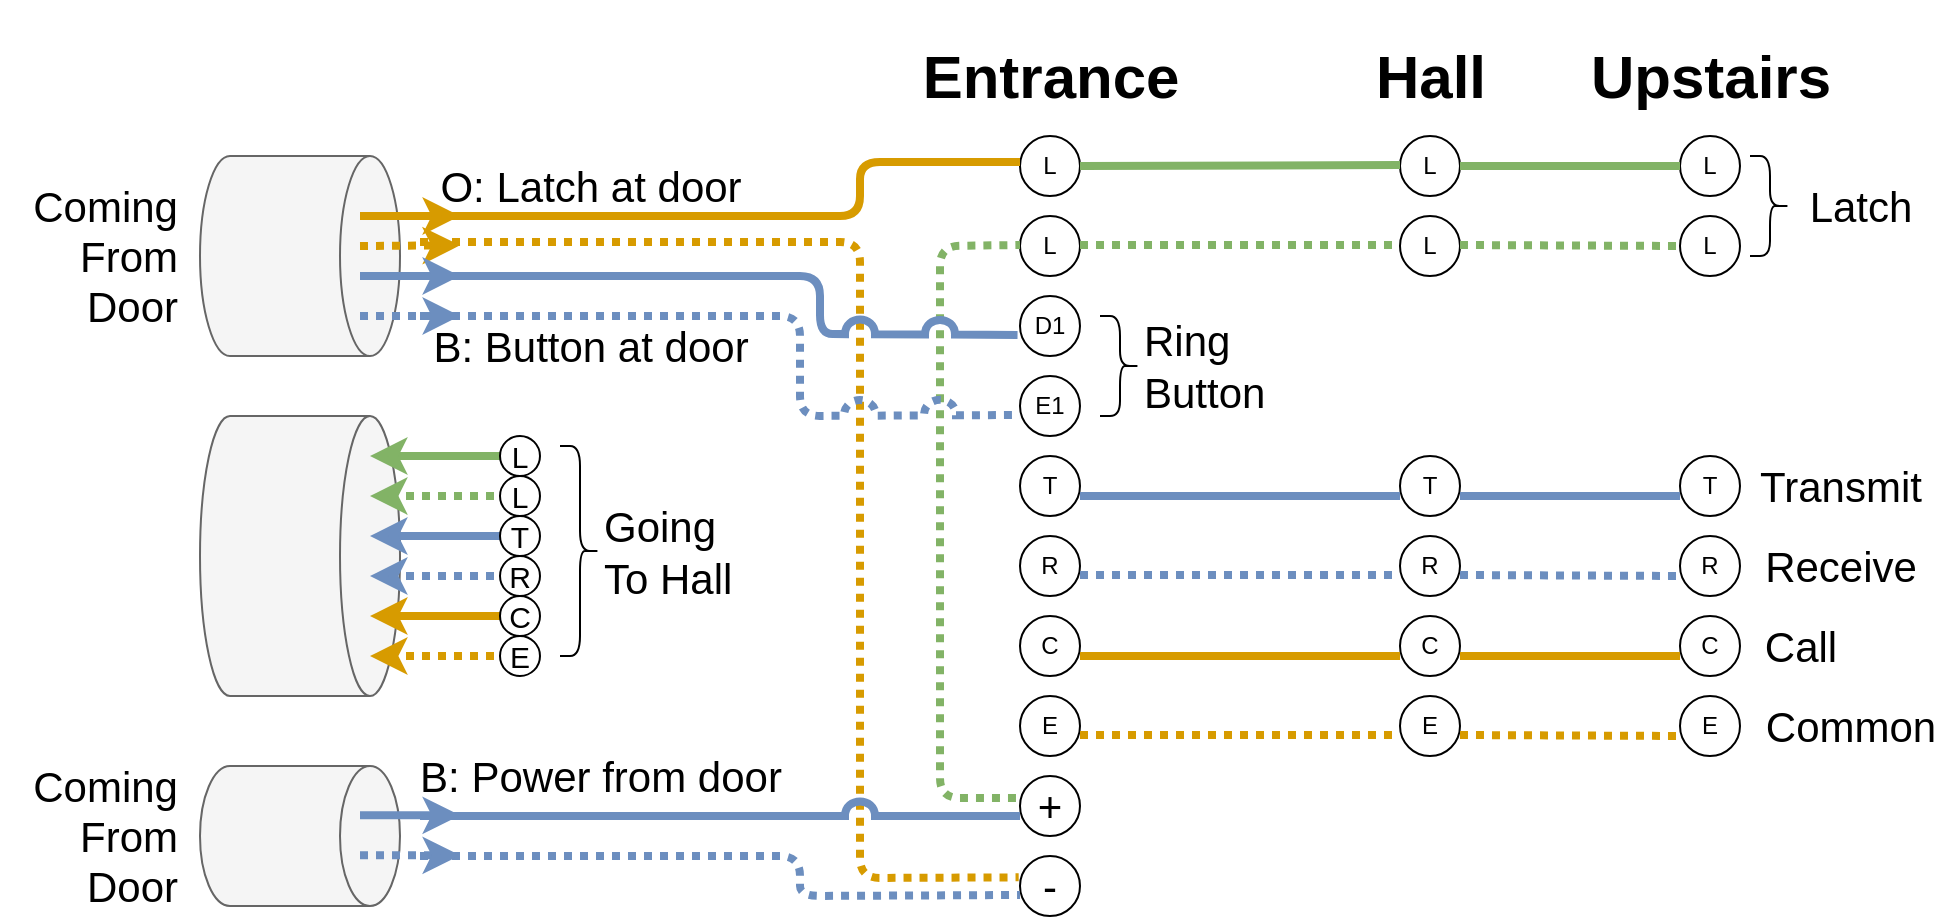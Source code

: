 <mxfile version="14.9.5" type="github"><diagram id="mevbgXNHQtVr0g6JCBwh" name="Page-1"><mxGraphModel dx="1882" dy="1156" grid="1" gridSize="10" guides="1" tooltips="1" connect="1" arrows="1" fold="1" page="1" pageScale="1" pageWidth="1100" pageHeight="850" math="0" shadow="0"><root><mxCell id="0"/><mxCell id="1" parent="0"/><mxCell id="lYOAuzun8_gtBeVRR_O9-1" value="L" style="ellipse;whiteSpace=wrap;html=1;" vertex="1" parent="1"><mxGeometry x="570" y="290" width="30" height="30" as="geometry"/></mxCell><mxCell id="lYOAuzun8_gtBeVRR_O9-2" value="L" style="ellipse;whiteSpace=wrap;html=1;" vertex="1" parent="1"><mxGeometry x="570" y="330" width="30" height="30" as="geometry"/></mxCell><mxCell id="lYOAuzun8_gtBeVRR_O9-3" value="D1" style="ellipse;whiteSpace=wrap;html=1;" vertex="1" parent="1"><mxGeometry x="570" y="370" width="30" height="30" as="geometry"/></mxCell><mxCell id="lYOAuzun8_gtBeVRR_O9-4" value="E1" style="ellipse;whiteSpace=wrap;html=1;" vertex="1" parent="1"><mxGeometry x="570" y="410" width="30" height="30" as="geometry"/></mxCell><mxCell id="lYOAuzun8_gtBeVRR_O9-5" value="T" style="ellipse;whiteSpace=wrap;html=1;" vertex="1" parent="1"><mxGeometry x="570" y="450" width="30" height="30" as="geometry"/></mxCell><mxCell id="lYOAuzun8_gtBeVRR_O9-6" value="R" style="ellipse;whiteSpace=wrap;html=1;" vertex="1" parent="1"><mxGeometry x="570" y="490" width="30" height="30" as="geometry"/></mxCell><mxCell id="lYOAuzun8_gtBeVRR_O9-7" value="C" style="ellipse;whiteSpace=wrap;html=1;" vertex="1" parent="1"><mxGeometry x="570" y="530" width="30" height="30" as="geometry"/></mxCell><mxCell id="lYOAuzun8_gtBeVRR_O9-8" value="E" style="ellipse;whiteSpace=wrap;html=1;" vertex="1" parent="1"><mxGeometry x="570" y="570" width="30" height="30" as="geometry"/></mxCell><mxCell id="lYOAuzun8_gtBeVRR_O9-9" value="+" style="ellipse;whiteSpace=wrap;html=1;fontSize=21;" vertex="1" parent="1"><mxGeometry x="570" y="610" width="30" height="30" as="geometry"/></mxCell><mxCell id="lYOAuzun8_gtBeVRR_O9-11" value="-" style="ellipse;whiteSpace=wrap;html=1;fontSize=21;" vertex="1" parent="1"><mxGeometry x="570" y="650" width="30" height="30" as="geometry"/></mxCell><mxCell id="lYOAuzun8_gtBeVRR_O9-12" value="L" style="ellipse;whiteSpace=wrap;html=1;" vertex="1" parent="1"><mxGeometry x="760" y="290" width="30" height="30" as="geometry"/></mxCell><mxCell id="lYOAuzun8_gtBeVRR_O9-13" value="L" style="ellipse;whiteSpace=wrap;html=1;" vertex="1" parent="1"><mxGeometry x="760" y="330" width="30" height="30" as="geometry"/></mxCell><mxCell id="lYOAuzun8_gtBeVRR_O9-16" value="T" style="ellipse;whiteSpace=wrap;html=1;" vertex="1" parent="1"><mxGeometry x="760" y="450" width="30" height="30" as="geometry"/></mxCell><mxCell id="lYOAuzun8_gtBeVRR_O9-17" value="R" style="ellipse;whiteSpace=wrap;html=1;" vertex="1" parent="1"><mxGeometry x="760" y="490" width="30" height="30" as="geometry"/></mxCell><mxCell id="lYOAuzun8_gtBeVRR_O9-18" value="C" style="ellipse;whiteSpace=wrap;html=1;" vertex="1" parent="1"><mxGeometry x="760" y="530" width="30" height="30" as="geometry"/></mxCell><mxCell id="lYOAuzun8_gtBeVRR_O9-19" value="E" style="ellipse;whiteSpace=wrap;html=1;" vertex="1" parent="1"><mxGeometry x="760" y="570" width="30" height="30" as="geometry"/></mxCell><mxCell id="lYOAuzun8_gtBeVRR_O9-20" value="L" style="ellipse;whiteSpace=wrap;html=1;" vertex="1" parent="1"><mxGeometry x="900" y="290" width="30" height="30" as="geometry"/></mxCell><mxCell id="lYOAuzun8_gtBeVRR_O9-21" value="L" style="ellipse;whiteSpace=wrap;html=1;" vertex="1" parent="1"><mxGeometry x="900" y="330" width="30" height="30" as="geometry"/></mxCell><mxCell id="lYOAuzun8_gtBeVRR_O9-24" value="T" style="ellipse;whiteSpace=wrap;html=1;" vertex="1" parent="1"><mxGeometry x="900" y="450" width="30" height="30" as="geometry"/></mxCell><mxCell id="lYOAuzun8_gtBeVRR_O9-25" value="R" style="ellipse;whiteSpace=wrap;html=1;" vertex="1" parent="1"><mxGeometry x="900" y="490" width="30" height="30" as="geometry"/></mxCell><mxCell id="lYOAuzun8_gtBeVRR_O9-26" value="C" style="ellipse;whiteSpace=wrap;html=1;" vertex="1" parent="1"><mxGeometry x="900" y="530" width="30" height="30" as="geometry"/></mxCell><mxCell id="lYOAuzun8_gtBeVRR_O9-27" value="E" style="ellipse;whiteSpace=wrap;html=1;" vertex="1" parent="1"><mxGeometry x="900" y="570" width="30" height="30" as="geometry"/></mxCell><mxCell id="lYOAuzun8_gtBeVRR_O9-28" value="" style="endArrow=none;html=1;fontSize=21;exitX=1;exitY=0.5;exitDx=0;exitDy=0;fillColor=#d5e8d4;strokeColor=#82b366;strokeWidth=4;" edge="1" parent="1" source="lYOAuzun8_gtBeVRR_O9-12"><mxGeometry width="50" height="50" relative="1" as="geometry"><mxPoint x="790" y="630" as="sourcePoint"/><mxPoint x="900" y="305" as="targetPoint"/></mxGeometry></mxCell><mxCell id="lYOAuzun8_gtBeVRR_O9-29" value="" style="endArrow=none;html=1;fontSize=21;entryX=0;entryY=0.5;entryDx=0;entryDy=0;fillColor=#d5e8d4;strokeColor=#82b366;strokeWidth=4;exitX=1;exitY=0.5;exitDx=0;exitDy=0;" edge="1" parent="1" source="lYOAuzun8_gtBeVRR_O9-1"><mxGeometry width="50" height="50" relative="1" as="geometry"><mxPoint x="610" y="305" as="sourcePoint"/><mxPoint x="760" y="304.5" as="targetPoint"/></mxGeometry></mxCell><mxCell id="lYOAuzun8_gtBeVRR_O9-30" value="" style="endArrow=none;html=1;fontSize=21;exitX=1;exitY=0.5;exitDx=0;exitDy=0;fillColor=#d5e8d4;strokeColor=#82b366;strokeWidth=4;dashed=1;dashPattern=1 1;" edge="1" parent="1"><mxGeometry width="50" height="50" relative="1" as="geometry"><mxPoint x="790" y="344.5" as="sourcePoint"/><mxPoint x="900" y="345" as="targetPoint"/></mxGeometry></mxCell><mxCell id="lYOAuzun8_gtBeVRR_O9-31" value="" style="endArrow=none;html=1;fontSize=21;entryX=0;entryY=0.5;entryDx=0;entryDy=0;exitX=1;exitY=0.5;exitDx=0;exitDy=0;fillColor=#d5e8d4;strokeColor=#82b366;strokeWidth=4;dashed=1;dashPattern=1 1;" edge="1" parent="1"><mxGeometry width="50" height="50" relative="1" as="geometry"><mxPoint x="600" y="344.5" as="sourcePoint"/><mxPoint x="760" y="344.5" as="targetPoint"/></mxGeometry></mxCell><mxCell id="lYOAuzun8_gtBeVRR_O9-32" value="" style="endArrow=none;html=1;fontSize=21;exitX=1;exitY=0.5;exitDx=0;exitDy=0;fillColor=#dae8fc;strokeColor=#6c8ebf;strokeWidth=4;" edge="1" parent="1"><mxGeometry width="50" height="50" relative="1" as="geometry"><mxPoint x="790" y="470" as="sourcePoint"/><mxPoint x="900" y="470" as="targetPoint"/></mxGeometry></mxCell><mxCell id="lYOAuzun8_gtBeVRR_O9-33" value="" style="endArrow=none;html=1;fontSize=21;exitX=1;exitY=0.5;exitDx=0;exitDy=0;fillColor=#dae8fc;strokeColor=#6c8ebf;strokeWidth=4;dashed=1;dashPattern=1 1;" edge="1" parent="1"><mxGeometry width="50" height="50" relative="1" as="geometry"><mxPoint x="790" y="509.5" as="sourcePoint"/><mxPoint x="900" y="510" as="targetPoint"/></mxGeometry></mxCell><mxCell id="lYOAuzun8_gtBeVRR_O9-34" value="" style="endArrow=none;html=1;fontSize=21;exitX=1;exitY=0.5;exitDx=0;exitDy=0;fillColor=#ffe6cc;strokeColor=#d79b00;strokeWidth=4;" edge="1" parent="1"><mxGeometry width="50" height="50" relative="1" as="geometry"><mxPoint x="790" y="550" as="sourcePoint"/><mxPoint x="900" y="550" as="targetPoint"/></mxGeometry></mxCell><mxCell id="lYOAuzun8_gtBeVRR_O9-35" value="" style="endArrow=none;html=1;fontSize=21;exitX=1;exitY=0.5;exitDx=0;exitDy=0;fillColor=#ffe6cc;strokeColor=#d79b00;strokeWidth=4;dashed=1;dashPattern=1 1;" edge="1" parent="1"><mxGeometry width="50" height="50" relative="1" as="geometry"><mxPoint x="790" y="589.5" as="sourcePoint"/><mxPoint x="900" y="590" as="targetPoint"/></mxGeometry></mxCell><mxCell id="lYOAuzun8_gtBeVRR_O9-36" value="" style="endArrow=none;html=1;fontSize=21;entryX=0;entryY=0.5;entryDx=0;entryDy=0;exitX=1;exitY=0.5;exitDx=0;exitDy=0;fillColor=#dae8fc;strokeColor=#6c8ebf;strokeWidth=4;" edge="1" parent="1"><mxGeometry width="50" height="50" relative="1" as="geometry"><mxPoint x="600" y="470" as="sourcePoint"/><mxPoint x="760" y="470" as="targetPoint"/></mxGeometry></mxCell><mxCell id="lYOAuzun8_gtBeVRR_O9-37" value="" style="endArrow=none;html=1;fontSize=21;entryX=0;entryY=0.5;entryDx=0;entryDy=0;exitX=1;exitY=0.5;exitDx=0;exitDy=0;fillColor=#dae8fc;strokeColor=#6c8ebf;strokeWidth=4;dashed=1;dashPattern=1 1;" edge="1" parent="1"><mxGeometry width="50" height="50" relative="1" as="geometry"><mxPoint x="600" y="509.5" as="sourcePoint"/><mxPoint x="760" y="509.5" as="targetPoint"/></mxGeometry></mxCell><mxCell id="lYOAuzun8_gtBeVRR_O9-38" value="" style="endArrow=none;html=1;fontSize=21;entryX=0;entryY=0.5;entryDx=0;entryDy=0;exitX=1;exitY=0.5;exitDx=0;exitDy=0;fillColor=#ffe6cc;strokeColor=#d79b00;strokeWidth=4;" edge="1" parent="1"><mxGeometry width="50" height="50" relative="1" as="geometry"><mxPoint x="600" y="550" as="sourcePoint"/><mxPoint x="760" y="550" as="targetPoint"/></mxGeometry></mxCell><mxCell id="lYOAuzun8_gtBeVRR_O9-39" value="" style="endArrow=none;html=1;fontSize=21;entryX=0;entryY=0.5;entryDx=0;entryDy=0;exitX=1;exitY=0.5;exitDx=0;exitDy=0;fillColor=#ffe6cc;strokeColor=#d79b00;strokeWidth=4;dashed=1;dashPattern=1 1;" edge="1" parent="1"><mxGeometry width="50" height="50" relative="1" as="geometry"><mxPoint x="600" y="589.5" as="sourcePoint"/><mxPoint x="760" y="589.5" as="targetPoint"/></mxGeometry></mxCell><mxCell id="lYOAuzun8_gtBeVRR_O9-41" value="" style="endArrow=none;html=1;fontSize=21;entryX=0;entryY=0.5;entryDx=0;entryDy=0;fillColor=#dae8fc;strokeColor=#6c8ebf;strokeWidth=4;dashed=1;dashPattern=1 1;" edge="1" parent="1"><mxGeometry width="50" height="50" relative="1" as="geometry"><mxPoint x="270" y="650" as="sourcePoint"/><mxPoint x="570" y="669.5" as="targetPoint"/><Array as="points"><mxPoint x="460" y="650"/><mxPoint x="460" y="670"/></Array></mxGeometry></mxCell><mxCell id="lYOAuzun8_gtBeVRR_O9-44" value="" style="endArrow=none;html=1;fontSize=21;entryX=0;entryY=0.5;entryDx=0;entryDy=0;fillColor=#ffe6cc;strokeColor=#d79b00;strokeWidth=4;" edge="1" parent="1"><mxGeometry width="50" height="50" relative="1" as="geometry"><mxPoint x="270" y="330" as="sourcePoint"/><mxPoint x="570" y="303" as="targetPoint"/><Array as="points"><mxPoint x="390" y="330"/><mxPoint x="490" y="330"/><mxPoint x="490" y="303"/></Array></mxGeometry></mxCell><mxCell id="lYOAuzun8_gtBeVRR_O9-45" value="" style="endArrow=none;html=1;fontSize=21;entryX=-0.022;entryY=0.356;entryDx=0;entryDy=0;fillColor=#ffe6cc;strokeColor=#d79b00;strokeWidth=4;dashed=1;dashPattern=1 1;entryPerimeter=0;" edge="1" parent="1" target="lYOAuzun8_gtBeVRR_O9-11"><mxGeometry width="50" height="50" relative="1" as="geometry"><mxPoint x="270" y="343" as="sourcePoint"/><mxPoint x="570" y="342.5" as="targetPoint"/><Array as="points"><mxPoint x="490" y="343"/><mxPoint x="490" y="661"/></Array></mxGeometry></mxCell><mxCell id="lYOAuzun8_gtBeVRR_O9-46" value="" style="endArrow=none;html=1;fontSize=21;entryX=0;entryY=0.5;entryDx=0;entryDy=0;exitX=-0.067;exitY=0.367;exitDx=0;exitDy=0;fillColor=#d5e8d4;strokeColor=#82b366;strokeWidth=4;dashed=1;jumpSize=16;dashPattern=1 1;exitPerimeter=0;" edge="1" parent="1" source="lYOAuzun8_gtBeVRR_O9-9"><mxGeometry width="50" height="50" relative="1" as="geometry"><mxPoint x="410" y="344.5" as="sourcePoint"/><mxPoint x="570" y="344.5" as="targetPoint"/><Array as="points"><mxPoint x="530" y="621"/><mxPoint x="530" y="345"/></Array></mxGeometry></mxCell><mxCell id="lYOAuzun8_gtBeVRR_O9-47" value="Latch" style="text;html=1;align=center;verticalAlign=middle;resizable=0;points=[];autosize=1;strokeColor=none;fontSize=21;rotation=0;" vertex="1" parent="1"><mxGeometry x="955" y="310" width="70" height="30" as="geometry"/></mxCell><mxCell id="lYOAuzun8_gtBeVRR_O9-48" value="Transmit" style="text;html=1;align=center;verticalAlign=middle;resizable=0;points=[];autosize=1;strokeColor=none;fontSize=21;" vertex="1" parent="1"><mxGeometry x="930" y="450" width="100" height="30" as="geometry"/></mxCell><mxCell id="lYOAuzun8_gtBeVRR_O9-49" value="Receive" style="text;html=1;align=center;verticalAlign=middle;resizable=0;points=[];autosize=1;strokeColor=none;fontSize=21;" vertex="1" parent="1"><mxGeometry x="935" y="490" width="90" height="30" as="geometry"/></mxCell><mxCell id="lYOAuzun8_gtBeVRR_O9-50" value="Call" style="text;html=1;align=center;verticalAlign=middle;resizable=0;points=[];autosize=1;strokeColor=none;fontSize=21;" vertex="1" parent="1"><mxGeometry x="935" y="530" width="50" height="30" as="geometry"/></mxCell><mxCell id="lYOAuzun8_gtBeVRR_O9-51" value="Common" style="text;html=1;align=center;verticalAlign=middle;resizable=0;points=[];autosize=1;strokeColor=none;fontSize=21;" vertex="1" parent="1"><mxGeometry x="935" y="570" width="100" height="30" as="geometry"/></mxCell><mxCell id="lYOAuzun8_gtBeVRR_O9-52" value="&lt;div&gt;Ring&lt;/div&gt;&lt;div&gt;Button&lt;br&gt;&lt;/div&gt;" style="text;html=1;align=left;verticalAlign=middle;resizable=0;points=[];autosize=1;strokeColor=none;fontSize=21;rotation=0;" vertex="1" parent="1"><mxGeometry x="630" y="375" width="80" height="60" as="geometry"/></mxCell><mxCell id="lYOAuzun8_gtBeVRR_O9-53" value="O: Latch at door" style="text;html=1;align=center;verticalAlign=middle;resizable=0;points=[];autosize=1;strokeColor=none;fontSize=21;" vertex="1" parent="1"><mxGeometry x="270" y="300" width="170" height="30" as="geometry"/></mxCell><mxCell id="lYOAuzun8_gtBeVRR_O9-54" value="B: Button at door" style="text;html=1;align=center;verticalAlign=middle;resizable=0;points=[];autosize=1;strokeColor=none;fontSize=21;" vertex="1" parent="1"><mxGeometry x="270" y="380" width="170" height="30" as="geometry"/></mxCell><mxCell id="lYOAuzun8_gtBeVRR_O9-55" value="B: Power from door" style="text;html=1;align=center;verticalAlign=middle;resizable=0;points=[];autosize=1;strokeColor=none;fontSize=21;" vertex="1" parent="1"><mxGeometry x="260" y="595" width="200" height="30" as="geometry"/></mxCell><mxCell id="lYOAuzun8_gtBeVRR_O9-60" value="" style="shape=cylinder3;whiteSpace=wrap;html=1;boundedLbl=1;backgroundOutline=1;size=15;fontSize=21;rotation=90;fillColor=#f5f5f5;strokeColor=#666666;fontColor=#333333;" vertex="1" parent="1"><mxGeometry x="160" y="300" width="100" height="100" as="geometry"/></mxCell><mxCell id="lYOAuzun8_gtBeVRR_O9-61" value="" style="shape=cylinder3;whiteSpace=wrap;html=1;boundedLbl=1;backgroundOutline=1;size=15;fontSize=21;rotation=90;fillColor=#f5f5f5;strokeColor=#666666;fontColor=#333333;" vertex="1" parent="1"><mxGeometry x="175" y="590" width="70" height="100" as="geometry"/></mxCell><mxCell id="lYOAuzun8_gtBeVRR_O9-62" value="" style="shape=cylinder3;whiteSpace=wrap;html=1;boundedLbl=1;backgroundOutline=1;size=15;fontSize=21;rotation=90;fillColor=#f5f5f5;strokeColor=#666666;fontColor=#333333;" vertex="1" parent="1"><mxGeometry x="140" y="450" width="140" height="100" as="geometry"/></mxCell><mxCell id="lYOAuzun8_gtBeVRR_O9-64" value="" style="endArrow=classic;html=1;fontSize=21;strokeWidth=4;fillColor=#d5e8d4;strokeColor=#82b366;" edge="1" parent="1"><mxGeometry width="50" height="50" relative="1" as="geometry"><mxPoint x="315" y="450" as="sourcePoint"/><mxPoint x="245" y="450" as="targetPoint"/></mxGeometry></mxCell><mxCell id="lYOAuzun8_gtBeVRR_O9-65" value="" style="endArrow=classic;html=1;fontSize=21;strokeWidth=4;fillColor=#d5e8d4;strokeColor=#82b366;dashed=1;dashPattern=1 1;" edge="1" parent="1"><mxGeometry width="50" height="50" relative="1" as="geometry"><mxPoint x="315" y="470" as="sourcePoint"/><mxPoint x="245" y="470" as="targetPoint"/></mxGeometry></mxCell><mxCell id="lYOAuzun8_gtBeVRR_O9-66" value="" style="endArrow=classic;html=1;fontSize=21;strokeWidth=4;fillColor=#dae8fc;strokeColor=#6c8ebf;" edge="1" parent="1"><mxGeometry width="50" height="50" relative="1" as="geometry"><mxPoint x="315" y="490" as="sourcePoint"/><mxPoint x="245" y="490" as="targetPoint"/></mxGeometry></mxCell><mxCell id="lYOAuzun8_gtBeVRR_O9-67" value="" style="endArrow=classic;html=1;fontSize=21;strokeWidth=4;fillColor=#dae8fc;strokeColor=#6c8ebf;dashed=1;dashPattern=1 1;" edge="1" parent="1"><mxGeometry width="50" height="50" relative="1" as="geometry"><mxPoint x="315" y="510" as="sourcePoint"/><mxPoint x="245" y="510" as="targetPoint"/></mxGeometry></mxCell><mxCell id="lYOAuzun8_gtBeVRR_O9-68" value="" style="endArrow=classic;html=1;fontSize=21;strokeWidth=4;fillColor=#ffe6cc;strokeColor=#d79b00;" edge="1" parent="1"><mxGeometry width="50" height="50" relative="1" as="geometry"><mxPoint x="315" y="530" as="sourcePoint"/><mxPoint x="245" y="530" as="targetPoint"/></mxGeometry></mxCell><mxCell id="lYOAuzun8_gtBeVRR_O9-69" value="" style="endArrow=classic;html=1;fontSize=21;strokeWidth=4;fillColor=#ffe6cc;strokeColor=#d79b00;dashed=1;dashPattern=1 1;" edge="1" parent="1"><mxGeometry width="50" height="50" relative="1" as="geometry"><mxPoint x="315" y="550" as="sourcePoint"/><mxPoint x="245" y="550" as="targetPoint"/></mxGeometry></mxCell><mxCell id="lYOAuzun8_gtBeVRR_O9-70" value="L" style="ellipse;whiteSpace=wrap;html=1;aspect=fixed;fontSize=15;" vertex="1" parent="1"><mxGeometry x="310" y="440" width="20" height="20" as="geometry"/></mxCell><mxCell id="lYOAuzun8_gtBeVRR_O9-71" value="L" style="ellipse;whiteSpace=wrap;html=1;aspect=fixed;fontSize=15;" vertex="1" parent="1"><mxGeometry x="310" y="460" width="20" height="20" as="geometry"/></mxCell><mxCell id="lYOAuzun8_gtBeVRR_O9-72" value="T" style="ellipse;whiteSpace=wrap;html=1;aspect=fixed;fontSize=15;" vertex="1" parent="1"><mxGeometry x="310" y="480" width="20" height="20" as="geometry"/></mxCell><mxCell id="lYOAuzun8_gtBeVRR_O9-73" value="R" style="ellipse;whiteSpace=wrap;html=1;aspect=fixed;fontSize=15;" vertex="1" parent="1"><mxGeometry x="310" y="500" width="20" height="20" as="geometry"/></mxCell><mxCell id="lYOAuzun8_gtBeVRR_O9-74" value="C" style="ellipse;whiteSpace=wrap;html=1;aspect=fixed;fontSize=15;" vertex="1" parent="1"><mxGeometry x="310" y="520" width="20" height="20" as="geometry"/></mxCell><mxCell id="lYOAuzun8_gtBeVRR_O9-75" value="E" style="ellipse;whiteSpace=wrap;html=1;aspect=fixed;fontSize=15;" vertex="1" parent="1"><mxGeometry x="310" y="540" width="20" height="20" as="geometry"/></mxCell><mxCell id="lYOAuzun8_gtBeVRR_O9-76" value="&lt;h1&gt;Entrance&lt;/h1&gt;" style="text;html=1;align=center;verticalAlign=middle;resizable=0;points=[];autosize=1;strokeColor=none;fontSize=15;" vertex="1" parent="1"><mxGeometry x="515" y="230" width="140" height="60" as="geometry"/></mxCell><mxCell id="lYOAuzun8_gtBeVRR_O9-77" value="&lt;h1&gt;Hall&lt;/h1&gt;" style="text;html=1;align=center;verticalAlign=middle;resizable=0;points=[];autosize=1;strokeColor=none;fontSize=15;" vertex="1" parent="1"><mxGeometry x="740" y="230" width="70" height="60" as="geometry"/></mxCell><mxCell id="lYOAuzun8_gtBeVRR_O9-78" value="&lt;h1&gt;Upstairs&lt;/h1&gt;" style="text;html=1;align=center;verticalAlign=middle;resizable=0;points=[];autosize=1;strokeColor=none;fontSize=15;" vertex="1" parent="1"><mxGeometry x="845" y="230" width="140" height="60" as="geometry"/></mxCell><mxCell id="lYOAuzun8_gtBeVRR_O9-79" value="" style="endArrow=classic;html=1;fontSize=21;strokeWidth=4;fillColor=#ffe6cc;strokeColor=#d79b00;" edge="1" parent="1"><mxGeometry width="50" height="50" relative="1" as="geometry"><mxPoint x="240" y="330" as="sourcePoint"/><mxPoint x="290" y="330" as="targetPoint"/></mxGeometry></mxCell><mxCell id="lYOAuzun8_gtBeVRR_O9-80" value="" style="endArrow=classic;html=1;fontSize=21;strokeWidth=4;fillColor=#ffe6cc;strokeColor=#d79b00;dashed=1;dashPattern=1 1;" edge="1" parent="1"><mxGeometry width="50" height="50" relative="1" as="geometry"><mxPoint x="240" y="345" as="sourcePoint"/><mxPoint x="290" y="344.66" as="targetPoint"/></mxGeometry></mxCell><mxCell id="lYOAuzun8_gtBeVRR_O9-81" value="" style="endArrow=classic;html=1;fontSize=21;strokeWidth=4;fillColor=#dae8fc;strokeColor=#6c8ebf;" edge="1" parent="1"><mxGeometry width="50" height="50" relative="1" as="geometry"><mxPoint x="240" y="360" as="sourcePoint"/><mxPoint x="290" y="360.0" as="targetPoint"/></mxGeometry></mxCell><mxCell id="lYOAuzun8_gtBeVRR_O9-82" value="" style="endArrow=classic;html=1;fontSize=21;strokeWidth=4;fillColor=#dae8fc;strokeColor=#6c8ebf;dashed=1;dashPattern=1 1;" edge="1" parent="1"><mxGeometry width="50" height="50" relative="1" as="geometry"><mxPoint x="240" y="380" as="sourcePoint"/><mxPoint x="290" y="380.0" as="targetPoint"/></mxGeometry></mxCell><mxCell id="lYOAuzun8_gtBeVRR_O9-83" value="" style="endArrow=classic;html=1;fontSize=21;strokeWidth=4;fillColor=#dae8fc;strokeColor=#6c8ebf;" edge="1" parent="1"><mxGeometry width="50" height="50" relative="1" as="geometry"><mxPoint x="240" y="629.66" as="sourcePoint"/><mxPoint x="290" y="629.66" as="targetPoint"/></mxGeometry></mxCell><mxCell id="lYOAuzun8_gtBeVRR_O9-84" value="" style="endArrow=classic;html=1;fontSize=21;strokeWidth=4;fillColor=#dae8fc;strokeColor=#6c8ebf;dashed=1;dashPattern=1 1;" edge="1" parent="1"><mxGeometry width="50" height="50" relative="1" as="geometry"><mxPoint x="240" y="649.66" as="sourcePoint"/><mxPoint x="290" y="649.66" as="targetPoint"/></mxGeometry></mxCell><mxCell id="lYOAuzun8_gtBeVRR_O9-85" value="" style="endArrow=none;html=1;fontSize=15;strokeWidth=4;entryX=-0.041;entryY=0.648;entryDx=0;entryDy=0;entryPerimeter=0;fillColor=#dae8fc;strokeColor=#6c8ebf;jumpStyle=arc;jumpSize=9;" edge="1" parent="1" target="lYOAuzun8_gtBeVRR_O9-3"><mxGeometry width="50" height="50" relative="1" as="geometry"><mxPoint x="280" y="360" as="sourcePoint"/><mxPoint x="550" y="430" as="targetPoint"/><Array as="points"><mxPoint x="470" y="360"/><mxPoint x="470" y="389"/></Array></mxGeometry></mxCell><mxCell id="lYOAuzun8_gtBeVRR_O9-86" value="" style="endArrow=none;html=1;fontSize=21;entryX=0;entryY=0.5;entryDx=0;entryDy=0;fillColor=#dae8fc;strokeColor=#6c8ebf;strokeWidth=4;dashed=1;dashPattern=1 1;jumpStyle=arc;jumpSize=10;" edge="1" parent="1"><mxGeometry width="50" height="50" relative="1" as="geometry"><mxPoint x="270" y="380" as="sourcePoint"/><mxPoint x="570" y="429.5" as="targetPoint"/><Array as="points"><mxPoint x="460" y="380"/><mxPoint x="460" y="430"/></Array></mxGeometry></mxCell><mxCell id="lYOAuzun8_gtBeVRR_O9-87" value="" style="endArrow=none;html=1;fontSize=21;entryX=0;entryY=0.5;entryDx=0;entryDy=0;fillColor=#dae8fc;strokeColor=#6c8ebf;strokeWidth=4;jumpStyle=arc;jumpSize=9;" edge="1" parent="1"><mxGeometry width="50" height="50" relative="1" as="geometry"><mxPoint x="270" y="630" as="sourcePoint"/><mxPoint x="570.0" y="630" as="targetPoint"/></mxGeometry></mxCell><mxCell id="lYOAuzun8_gtBeVRR_O9-88" value="" style="shape=curlyBracket;whiteSpace=wrap;html=1;rounded=1;flipH=1;fontSize=15;size=0.5;" vertex="1" parent="1"><mxGeometry x="610" y="380" width="20" height="50" as="geometry"/></mxCell><mxCell id="lYOAuzun8_gtBeVRR_O9-89" value="" style="shape=curlyBracket;whiteSpace=wrap;html=1;rounded=1;flipH=1;fontSize=15;size=0.5;" vertex="1" parent="1"><mxGeometry x="935" y="300" width="20" height="50" as="geometry"/></mxCell><mxCell id="lYOAuzun8_gtBeVRR_O9-90" value="" style="shape=curlyBracket;whiteSpace=wrap;html=1;rounded=1;flipH=1;fontSize=15;align=left;" vertex="1" parent="1"><mxGeometry x="340" y="445" width="20" height="105" as="geometry"/></mxCell><mxCell id="lYOAuzun8_gtBeVRR_O9-91" value="&lt;div&gt;Going&lt;/div&gt;&lt;div&gt;To Hall&lt;br&gt;&lt;/div&gt;" style="text;html=1;align=left;verticalAlign=middle;resizable=0;points=[];autosize=1;strokeColor=none;fontSize=21;rotation=0;" vertex="1" parent="1"><mxGeometry x="360" y="467.5" width="80" height="60" as="geometry"/></mxCell><mxCell id="lYOAuzun8_gtBeVRR_O9-92" value="&lt;div align=&quot;right&quot;&gt;Coming&lt;/div&gt;&lt;div align=&quot;right&quot;&gt;From&lt;/div&gt;&lt;div align=&quot;right&quot;&gt;Door&lt;br&gt;&lt;/div&gt;" style="text;html=1;align=right;verticalAlign=middle;resizable=0;points=[];autosize=1;strokeColor=none;fontSize=21;rotation=0;" vertex="1" parent="1"><mxGeometry x="60" y="310" width="90" height="80" as="geometry"/></mxCell><mxCell id="lYOAuzun8_gtBeVRR_O9-93" value="&lt;div align=&quot;right&quot;&gt;Coming&lt;/div&gt;&lt;div align=&quot;right&quot;&gt;From&lt;/div&gt;&lt;div align=&quot;right&quot;&gt;Door&lt;br&gt;&lt;/div&gt;" style="text;html=1;align=right;verticalAlign=middle;resizable=0;points=[];autosize=1;strokeColor=none;fontSize=21;rotation=0;" vertex="1" parent="1"><mxGeometry x="60" y="600" width="90" height="80" as="geometry"/></mxCell></root></mxGraphModel></diagram></mxfile>